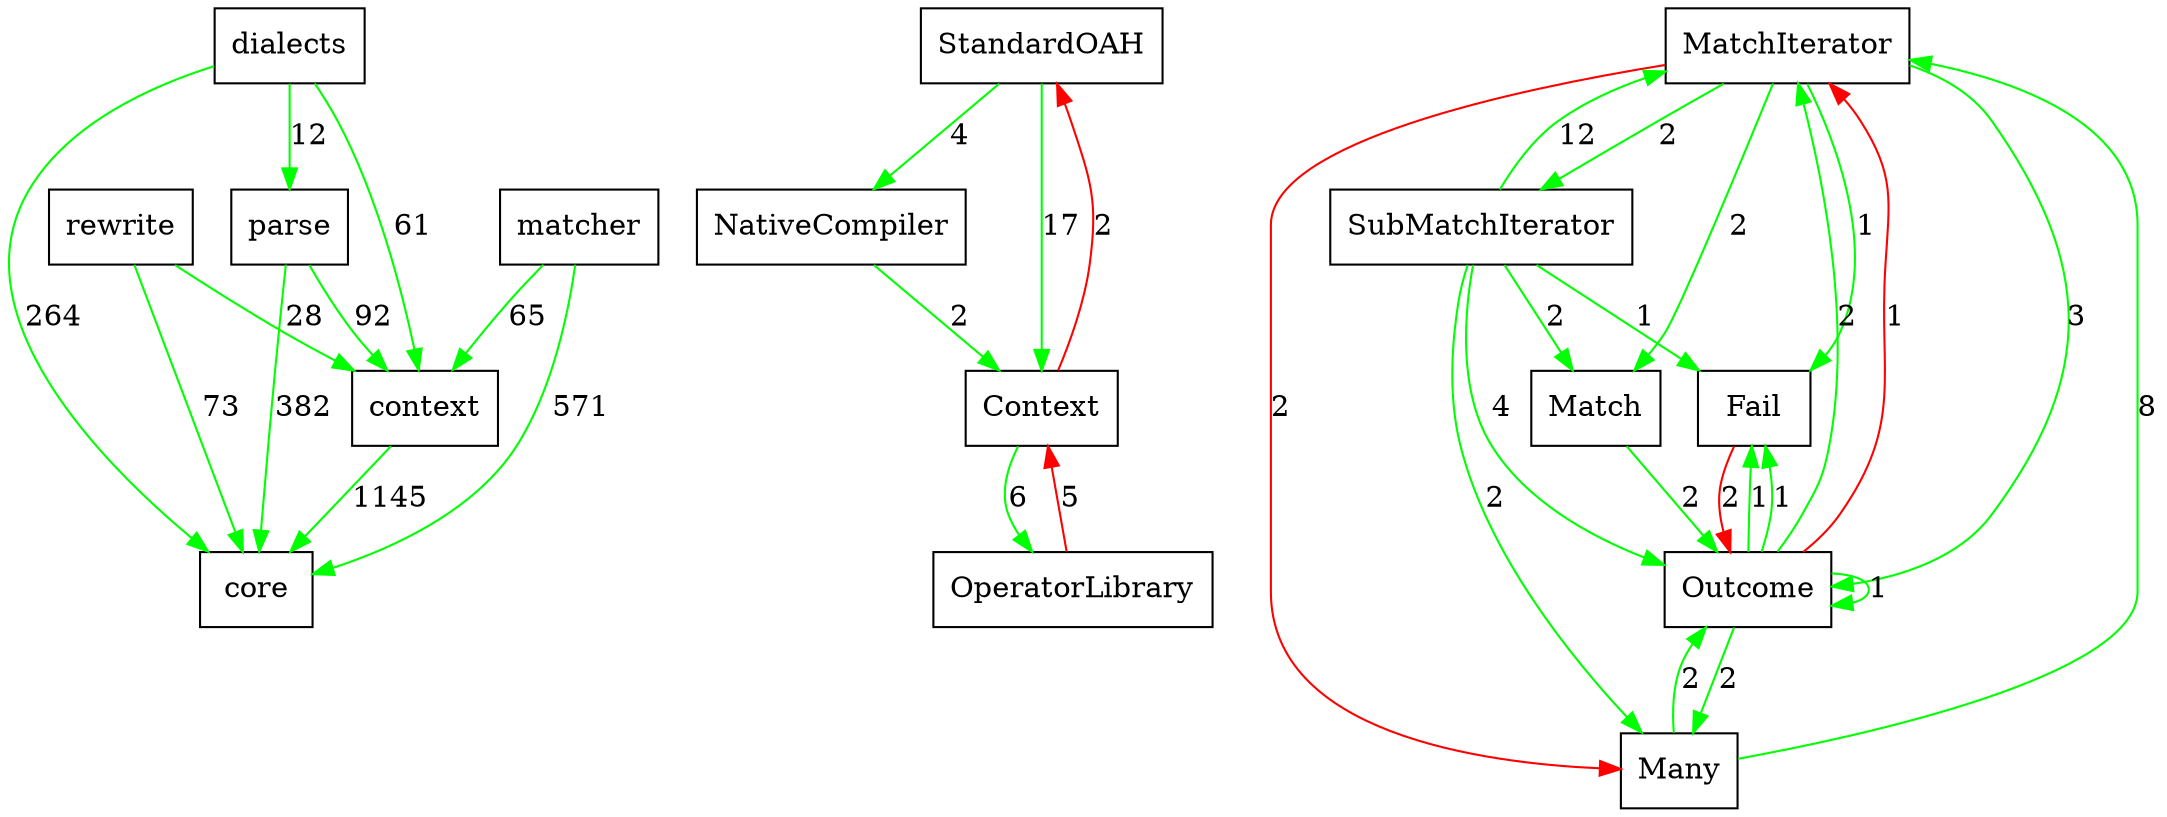digraph Elision {
	node [shape=rectangle]

	{
		# All the packages in the tangle.
		"dialects";
		"parse";
		"rewrite";
		"matcher";
		"context";
		"core";

		# The current, tangled structure.
		"dialects" -> "core" [label="264"; color=green];
		"dialects" -> "parse" [label="12"; color=green];
		"dialects" -> "context" [label="61"; color=green];

		"parse" -> "context" [label="92"; color=green];
		"parse" -> "core" [label="382"; color=green];

		"rewrite" -> "context" [label="28"; color=green];
		"rewrite" -> "core" [label="73"; color=green];

		"matcher" -> "context" [label="65"; color=green];
		"matcher" -> "core" [label="571"; color=green];

		# This dependency should be broken by referencing
		# dialects by name from inside core.  See below
		# in the core dependencies.
		#
		#"context" -> "dialects" [label="2"; color=red];
		#
		# The dependency of context on rewrite is entirely
		# due to the need to have a rewrite strategy for
		# guards.  This could be eliminated by requiring
		# that the strategy be specified at startup, in an
		# .eli file.
		#
		#"context" -> "rewrite" [label="6"; color=red];
		#
		# Context uses the matcher package because it needs
		# access to Fail, Many, Match, and MatchIterator. It
		# also uses Matcher to start the match process, and
		# Matcher references all the specialized matchers.
		# The cycle here can be broken by making Matcher
		# abstract, and then letting it load an
		# implementation at startup.
		#
		# Plan: Move the specialized matchers to a new
		# ornl.elision.ac package.  Leave the support
		# classes in the matcher package.  Create a
		# dispatch class in the new .ac package, and then
		# supply it to the Matcher class at startup.  This
		# seems complicated...
		#
		#"context" -> "matcher" [label="45"; color=red];
		"context" -> "core" [label="1145"; color=green];
		#
		# The core package needs to generate output in
		# specified dialects.  As dialects are referenced
		# using name, we should be able to eliminate this
		# dependency.  This is the one to eliminate, since
		# dialects must be able to parse and generate atoms,
		# which means that they must get to both core and
		# parser.
		#
		# Putting a means to reference a dialect from inside
		# core should also allow breaking the dependency of
		# context on dialects.
		#
		#"core" -> "dialects" [label="8"; color="red"];
		#"core" -> "context" [label="4"; color="red"];
	}

	{
		"StandardOAH";
		"NativeCompiler";
		"Context";
		"OperatorLibrary";

		"StandardOAH" -> "NativeCompiler" [label="4"; color=green];
		"StandardOAH" -> "Context" [label="17"; color=green];

		"NativeCompiler" -> "Context" [label="2"; color=green];
		#
		# Context uses the StandardOAH in order to apply an operator.
		#
		"Context" -> "StandardOAH" [label="2"; color=red];
		"Context" -> "OperatorLibrary" [label="6"; color=green];
		#
		# OperatorLibrary needs to get the Console instance from the
		# Context, which is responsible for holding it.  Context holds
		# a reference to the OperatorLibrary instance.  This creates
		# a cycle.  The Context cannot inject the Console into the
		# OperatorLibrary, since the Console may change.  Instead it
		# should inject a closure that gives the OperatorLibrary the
		# Console on demand.
		#
		"OperatorLibrary" -> "Context" [label="5"; color=red];
	}

	{
		"MatchIterator";
		"SubMatchIterator";
		"Outcome";
		"Many";
		"Match";
		"Outcome";
		"Fail";

		"MatchIterator" -> "SubMatchIterator" [label="2"; color=green];
		"MatchIterator" -> "Outcome" [label="3"; color=green];
		"MatchIterator" -> "Many" [label="2"; color=red];
		"MatchIterator" -> "Match" [label="2"; color=green];
		"MatchIterator" -> "Fail" [label="1"; color=green];

		"SubMatchIterator" -> "Many" [label="2"; color=green];
		"SubMatchIterator" -> "MatchIterator" [label="12"; color=green];
		"SubMatchIterator" -> "Match" [label="2"; color=green];
		"SubMatchIterator" -> "Outcome" [label="4"; color=green];
		"SubMatchIterator" -> "Fail" [label="1"; color=green];

		"Outcome" -> "Many" [label="2"; color=green];
		"Outcome" -> "MatchIterator" [label="2"; color=green];
		"Outcome" -> "Outcome" [label="1"; color=green];
		"Outcome" -> "Fail" [label="1"; color=green];

		"Many" -> "MatchIterator" [label="8"; color=green];
		"Many" -> "Outcome" [label="2"; color=green];

		"Match" -> "Outcome" [label="2"; color=green];

		"Outcome" -> "MatchIterator" [label="1"; color=red];
		"Outcome" -> "Fail" [label="1"; color=green];

		"Fail" -> "Outcome" [label="2"; color=red];
	}
}